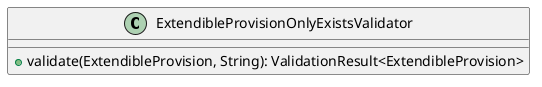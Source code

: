 @startuml

    class ExtendibleProvisionOnlyExistsValidator [[ExtendibleProvisionOnlyExistsValidator.html]] {
        +validate(ExtendibleProvision, String): ValidationResult<ExtendibleProvision>
    }

@enduml
